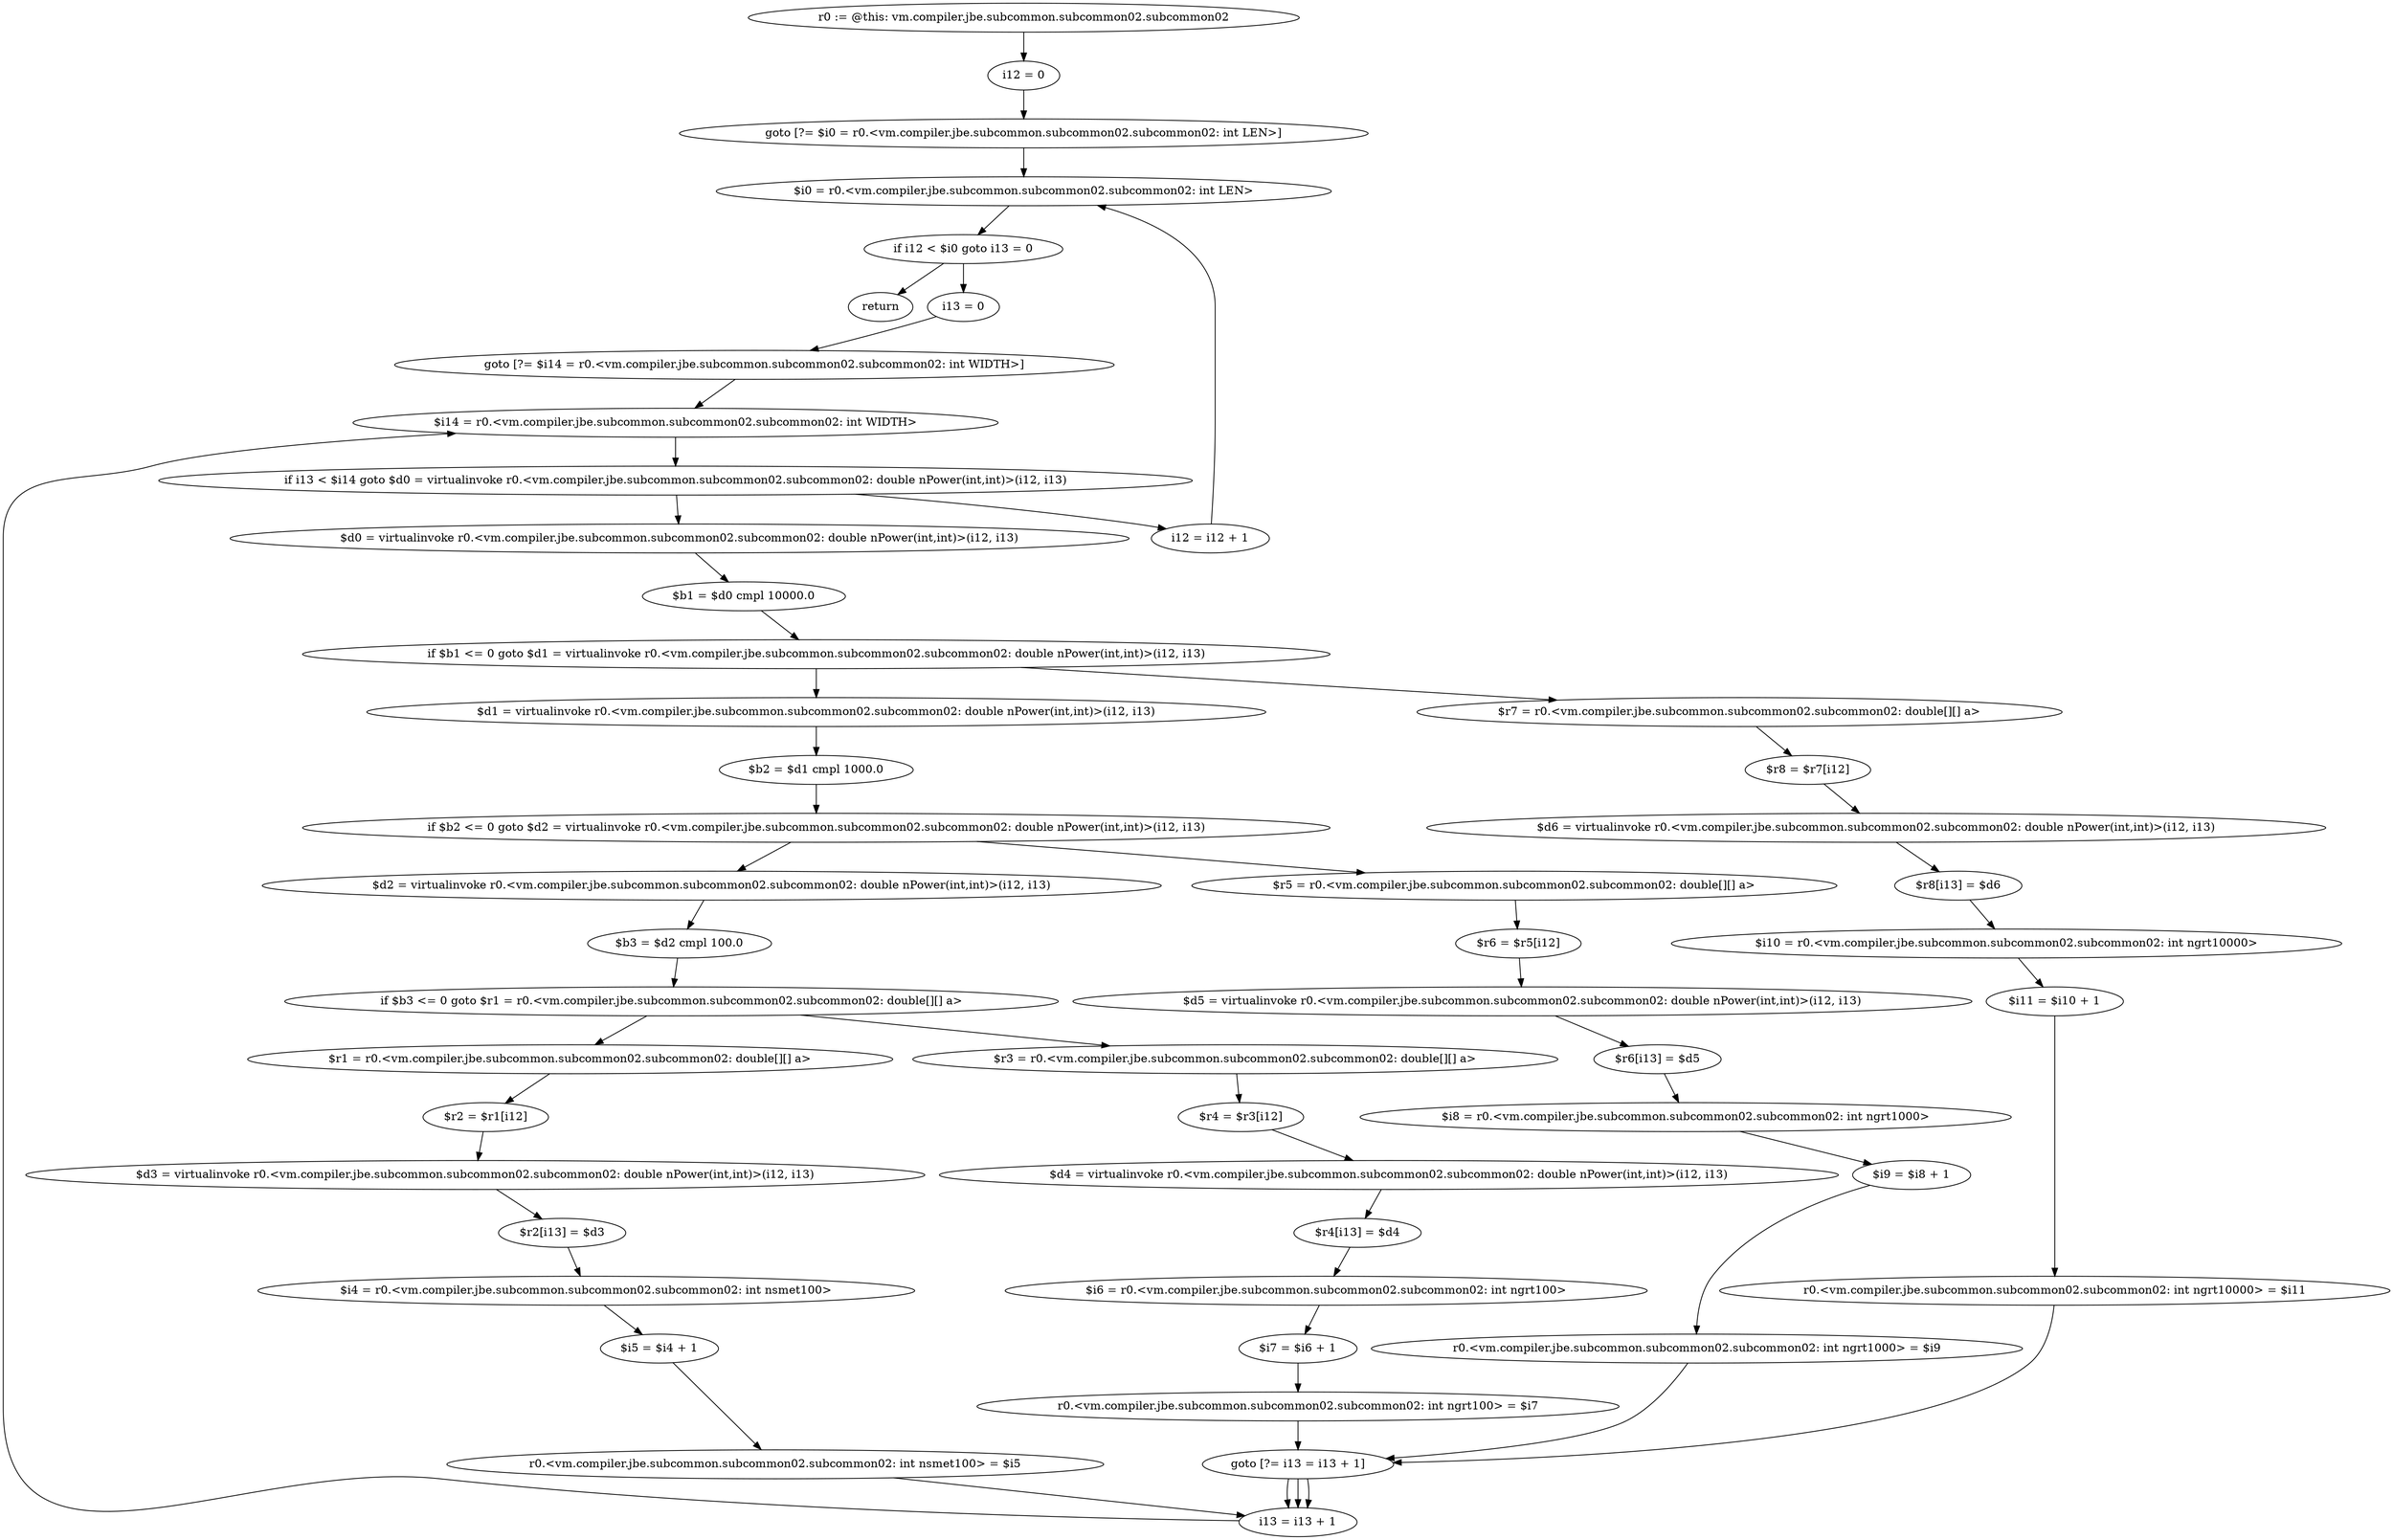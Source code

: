 digraph "unitGraph" {
    "r0 := @this: vm.compiler.jbe.subcommon.subcommon02.subcommon02"
    "i12 = 0"
    "goto [?= $i0 = r0.<vm.compiler.jbe.subcommon.subcommon02.subcommon02: int LEN>]"
    "i13 = 0"
    "goto [?= $i14 = r0.<vm.compiler.jbe.subcommon.subcommon02.subcommon02: int WIDTH>]"
    "$d0 = virtualinvoke r0.<vm.compiler.jbe.subcommon.subcommon02.subcommon02: double nPower(int,int)>(i12, i13)"
    "$b1 = $d0 cmpl 10000.0"
    "if $b1 <= 0 goto $d1 = virtualinvoke r0.<vm.compiler.jbe.subcommon.subcommon02.subcommon02: double nPower(int,int)>(i12, i13)"
    "$r7 = r0.<vm.compiler.jbe.subcommon.subcommon02.subcommon02: double[][] a>"
    "$r8 = $r7[i12]"
    "$d6 = virtualinvoke r0.<vm.compiler.jbe.subcommon.subcommon02.subcommon02: double nPower(int,int)>(i12, i13)"
    "$r8[i13] = $d6"
    "$i10 = r0.<vm.compiler.jbe.subcommon.subcommon02.subcommon02: int ngrt10000>"
    "$i11 = $i10 + 1"
    "r0.<vm.compiler.jbe.subcommon.subcommon02.subcommon02: int ngrt10000> = $i11"
    "goto [?= i13 = i13 + 1]"
    "$d1 = virtualinvoke r0.<vm.compiler.jbe.subcommon.subcommon02.subcommon02: double nPower(int,int)>(i12, i13)"
    "$b2 = $d1 cmpl 1000.0"
    "if $b2 <= 0 goto $d2 = virtualinvoke r0.<vm.compiler.jbe.subcommon.subcommon02.subcommon02: double nPower(int,int)>(i12, i13)"
    "$r5 = r0.<vm.compiler.jbe.subcommon.subcommon02.subcommon02: double[][] a>"
    "$r6 = $r5[i12]"
    "$d5 = virtualinvoke r0.<vm.compiler.jbe.subcommon.subcommon02.subcommon02: double nPower(int,int)>(i12, i13)"
    "$r6[i13] = $d5"
    "$i8 = r0.<vm.compiler.jbe.subcommon.subcommon02.subcommon02: int ngrt1000>"
    "$i9 = $i8 + 1"
    "r0.<vm.compiler.jbe.subcommon.subcommon02.subcommon02: int ngrt1000> = $i9"
    "$d2 = virtualinvoke r0.<vm.compiler.jbe.subcommon.subcommon02.subcommon02: double nPower(int,int)>(i12, i13)"
    "$b3 = $d2 cmpl 100.0"
    "if $b3 <= 0 goto $r1 = r0.<vm.compiler.jbe.subcommon.subcommon02.subcommon02: double[][] a>"
    "$r3 = r0.<vm.compiler.jbe.subcommon.subcommon02.subcommon02: double[][] a>"
    "$r4 = $r3[i12]"
    "$d4 = virtualinvoke r0.<vm.compiler.jbe.subcommon.subcommon02.subcommon02: double nPower(int,int)>(i12, i13)"
    "$r4[i13] = $d4"
    "$i6 = r0.<vm.compiler.jbe.subcommon.subcommon02.subcommon02: int ngrt100>"
    "$i7 = $i6 + 1"
    "r0.<vm.compiler.jbe.subcommon.subcommon02.subcommon02: int ngrt100> = $i7"
    "$r1 = r0.<vm.compiler.jbe.subcommon.subcommon02.subcommon02: double[][] a>"
    "$r2 = $r1[i12]"
    "$d3 = virtualinvoke r0.<vm.compiler.jbe.subcommon.subcommon02.subcommon02: double nPower(int,int)>(i12, i13)"
    "$r2[i13] = $d3"
    "$i4 = r0.<vm.compiler.jbe.subcommon.subcommon02.subcommon02: int nsmet100>"
    "$i5 = $i4 + 1"
    "r0.<vm.compiler.jbe.subcommon.subcommon02.subcommon02: int nsmet100> = $i5"
    "i13 = i13 + 1"
    "$i14 = r0.<vm.compiler.jbe.subcommon.subcommon02.subcommon02: int WIDTH>"
    "if i13 < $i14 goto $d0 = virtualinvoke r0.<vm.compiler.jbe.subcommon.subcommon02.subcommon02: double nPower(int,int)>(i12, i13)"
    "i12 = i12 + 1"
    "$i0 = r0.<vm.compiler.jbe.subcommon.subcommon02.subcommon02: int LEN>"
    "if i12 < $i0 goto i13 = 0"
    "return"
    "r0 := @this: vm.compiler.jbe.subcommon.subcommon02.subcommon02"->"i12 = 0";
    "i12 = 0"->"goto [?= $i0 = r0.<vm.compiler.jbe.subcommon.subcommon02.subcommon02: int LEN>]";
    "goto [?= $i0 = r0.<vm.compiler.jbe.subcommon.subcommon02.subcommon02: int LEN>]"->"$i0 = r0.<vm.compiler.jbe.subcommon.subcommon02.subcommon02: int LEN>";
    "i13 = 0"->"goto [?= $i14 = r0.<vm.compiler.jbe.subcommon.subcommon02.subcommon02: int WIDTH>]";
    "goto [?= $i14 = r0.<vm.compiler.jbe.subcommon.subcommon02.subcommon02: int WIDTH>]"->"$i14 = r0.<vm.compiler.jbe.subcommon.subcommon02.subcommon02: int WIDTH>";
    "$d0 = virtualinvoke r0.<vm.compiler.jbe.subcommon.subcommon02.subcommon02: double nPower(int,int)>(i12, i13)"->"$b1 = $d0 cmpl 10000.0";
    "$b1 = $d0 cmpl 10000.0"->"if $b1 <= 0 goto $d1 = virtualinvoke r0.<vm.compiler.jbe.subcommon.subcommon02.subcommon02: double nPower(int,int)>(i12, i13)";
    "if $b1 <= 0 goto $d1 = virtualinvoke r0.<vm.compiler.jbe.subcommon.subcommon02.subcommon02: double nPower(int,int)>(i12, i13)"->"$r7 = r0.<vm.compiler.jbe.subcommon.subcommon02.subcommon02: double[][] a>";
    "if $b1 <= 0 goto $d1 = virtualinvoke r0.<vm.compiler.jbe.subcommon.subcommon02.subcommon02: double nPower(int,int)>(i12, i13)"->"$d1 = virtualinvoke r0.<vm.compiler.jbe.subcommon.subcommon02.subcommon02: double nPower(int,int)>(i12, i13)";
    "$r7 = r0.<vm.compiler.jbe.subcommon.subcommon02.subcommon02: double[][] a>"->"$r8 = $r7[i12]";
    "$r8 = $r7[i12]"->"$d6 = virtualinvoke r0.<vm.compiler.jbe.subcommon.subcommon02.subcommon02: double nPower(int,int)>(i12, i13)";
    "$d6 = virtualinvoke r0.<vm.compiler.jbe.subcommon.subcommon02.subcommon02: double nPower(int,int)>(i12, i13)"->"$r8[i13] = $d6";
    "$r8[i13] = $d6"->"$i10 = r0.<vm.compiler.jbe.subcommon.subcommon02.subcommon02: int ngrt10000>";
    "$i10 = r0.<vm.compiler.jbe.subcommon.subcommon02.subcommon02: int ngrt10000>"->"$i11 = $i10 + 1";
    "$i11 = $i10 + 1"->"r0.<vm.compiler.jbe.subcommon.subcommon02.subcommon02: int ngrt10000> = $i11";
    "r0.<vm.compiler.jbe.subcommon.subcommon02.subcommon02: int ngrt10000> = $i11"->"goto [?= i13 = i13 + 1]";
    "goto [?= i13 = i13 + 1]"->"i13 = i13 + 1";
    "$d1 = virtualinvoke r0.<vm.compiler.jbe.subcommon.subcommon02.subcommon02: double nPower(int,int)>(i12, i13)"->"$b2 = $d1 cmpl 1000.0";
    "$b2 = $d1 cmpl 1000.0"->"if $b2 <= 0 goto $d2 = virtualinvoke r0.<vm.compiler.jbe.subcommon.subcommon02.subcommon02: double nPower(int,int)>(i12, i13)";
    "if $b2 <= 0 goto $d2 = virtualinvoke r0.<vm.compiler.jbe.subcommon.subcommon02.subcommon02: double nPower(int,int)>(i12, i13)"->"$r5 = r0.<vm.compiler.jbe.subcommon.subcommon02.subcommon02: double[][] a>";
    "if $b2 <= 0 goto $d2 = virtualinvoke r0.<vm.compiler.jbe.subcommon.subcommon02.subcommon02: double nPower(int,int)>(i12, i13)"->"$d2 = virtualinvoke r0.<vm.compiler.jbe.subcommon.subcommon02.subcommon02: double nPower(int,int)>(i12, i13)";
    "$r5 = r0.<vm.compiler.jbe.subcommon.subcommon02.subcommon02: double[][] a>"->"$r6 = $r5[i12]";
    "$r6 = $r5[i12]"->"$d5 = virtualinvoke r0.<vm.compiler.jbe.subcommon.subcommon02.subcommon02: double nPower(int,int)>(i12, i13)";
    "$d5 = virtualinvoke r0.<vm.compiler.jbe.subcommon.subcommon02.subcommon02: double nPower(int,int)>(i12, i13)"->"$r6[i13] = $d5";
    "$r6[i13] = $d5"->"$i8 = r0.<vm.compiler.jbe.subcommon.subcommon02.subcommon02: int ngrt1000>";
    "$i8 = r0.<vm.compiler.jbe.subcommon.subcommon02.subcommon02: int ngrt1000>"->"$i9 = $i8 + 1";
    "$i9 = $i8 + 1"->"r0.<vm.compiler.jbe.subcommon.subcommon02.subcommon02: int ngrt1000> = $i9";
    "r0.<vm.compiler.jbe.subcommon.subcommon02.subcommon02: int ngrt1000> = $i9"->"goto [?= i13 = i13 + 1]";
    "goto [?= i13 = i13 + 1]"->"i13 = i13 + 1";
    "$d2 = virtualinvoke r0.<vm.compiler.jbe.subcommon.subcommon02.subcommon02: double nPower(int,int)>(i12, i13)"->"$b3 = $d2 cmpl 100.0";
    "$b3 = $d2 cmpl 100.0"->"if $b3 <= 0 goto $r1 = r0.<vm.compiler.jbe.subcommon.subcommon02.subcommon02: double[][] a>";
    "if $b3 <= 0 goto $r1 = r0.<vm.compiler.jbe.subcommon.subcommon02.subcommon02: double[][] a>"->"$r3 = r0.<vm.compiler.jbe.subcommon.subcommon02.subcommon02: double[][] a>";
    "if $b3 <= 0 goto $r1 = r0.<vm.compiler.jbe.subcommon.subcommon02.subcommon02: double[][] a>"->"$r1 = r0.<vm.compiler.jbe.subcommon.subcommon02.subcommon02: double[][] a>";
    "$r3 = r0.<vm.compiler.jbe.subcommon.subcommon02.subcommon02: double[][] a>"->"$r4 = $r3[i12]";
    "$r4 = $r3[i12]"->"$d4 = virtualinvoke r0.<vm.compiler.jbe.subcommon.subcommon02.subcommon02: double nPower(int,int)>(i12, i13)";
    "$d4 = virtualinvoke r0.<vm.compiler.jbe.subcommon.subcommon02.subcommon02: double nPower(int,int)>(i12, i13)"->"$r4[i13] = $d4";
    "$r4[i13] = $d4"->"$i6 = r0.<vm.compiler.jbe.subcommon.subcommon02.subcommon02: int ngrt100>";
    "$i6 = r0.<vm.compiler.jbe.subcommon.subcommon02.subcommon02: int ngrt100>"->"$i7 = $i6 + 1";
    "$i7 = $i6 + 1"->"r0.<vm.compiler.jbe.subcommon.subcommon02.subcommon02: int ngrt100> = $i7";
    "r0.<vm.compiler.jbe.subcommon.subcommon02.subcommon02: int ngrt100> = $i7"->"goto [?= i13 = i13 + 1]";
    "goto [?= i13 = i13 + 1]"->"i13 = i13 + 1";
    "$r1 = r0.<vm.compiler.jbe.subcommon.subcommon02.subcommon02: double[][] a>"->"$r2 = $r1[i12]";
    "$r2 = $r1[i12]"->"$d3 = virtualinvoke r0.<vm.compiler.jbe.subcommon.subcommon02.subcommon02: double nPower(int,int)>(i12, i13)";
    "$d3 = virtualinvoke r0.<vm.compiler.jbe.subcommon.subcommon02.subcommon02: double nPower(int,int)>(i12, i13)"->"$r2[i13] = $d3";
    "$r2[i13] = $d3"->"$i4 = r0.<vm.compiler.jbe.subcommon.subcommon02.subcommon02: int nsmet100>";
    "$i4 = r0.<vm.compiler.jbe.subcommon.subcommon02.subcommon02: int nsmet100>"->"$i5 = $i4 + 1";
    "$i5 = $i4 + 1"->"r0.<vm.compiler.jbe.subcommon.subcommon02.subcommon02: int nsmet100> = $i5";
    "r0.<vm.compiler.jbe.subcommon.subcommon02.subcommon02: int nsmet100> = $i5"->"i13 = i13 + 1";
    "i13 = i13 + 1"->"$i14 = r0.<vm.compiler.jbe.subcommon.subcommon02.subcommon02: int WIDTH>";
    "$i14 = r0.<vm.compiler.jbe.subcommon.subcommon02.subcommon02: int WIDTH>"->"if i13 < $i14 goto $d0 = virtualinvoke r0.<vm.compiler.jbe.subcommon.subcommon02.subcommon02: double nPower(int,int)>(i12, i13)";
    "if i13 < $i14 goto $d0 = virtualinvoke r0.<vm.compiler.jbe.subcommon.subcommon02.subcommon02: double nPower(int,int)>(i12, i13)"->"i12 = i12 + 1";
    "if i13 < $i14 goto $d0 = virtualinvoke r0.<vm.compiler.jbe.subcommon.subcommon02.subcommon02: double nPower(int,int)>(i12, i13)"->"$d0 = virtualinvoke r0.<vm.compiler.jbe.subcommon.subcommon02.subcommon02: double nPower(int,int)>(i12, i13)";
    "i12 = i12 + 1"->"$i0 = r0.<vm.compiler.jbe.subcommon.subcommon02.subcommon02: int LEN>";
    "$i0 = r0.<vm.compiler.jbe.subcommon.subcommon02.subcommon02: int LEN>"->"if i12 < $i0 goto i13 = 0";
    "if i12 < $i0 goto i13 = 0"->"return";
    "if i12 < $i0 goto i13 = 0"->"i13 = 0";
}
